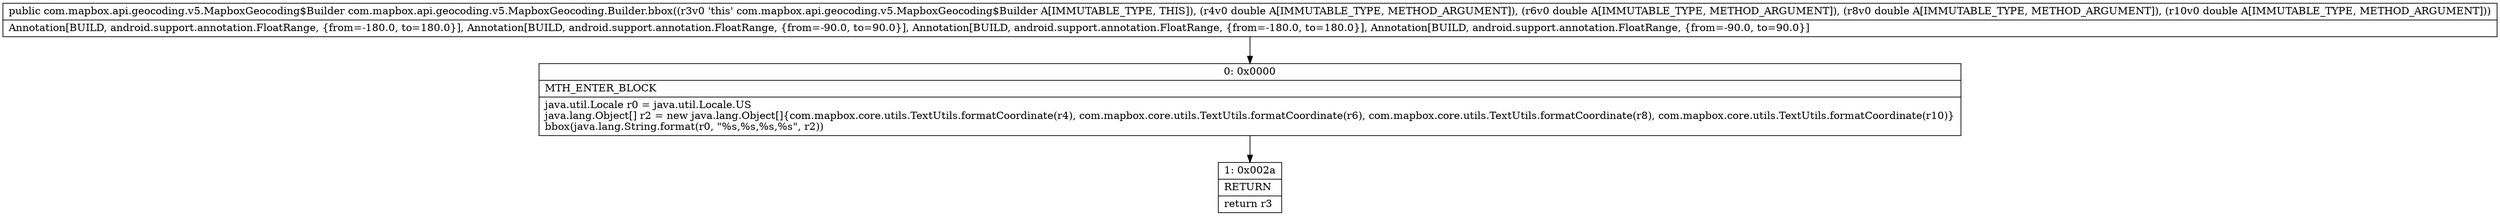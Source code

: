 digraph "CFG forcom.mapbox.api.geocoding.v5.MapboxGeocoding.Builder.bbox(DDDD)Lcom\/mapbox\/api\/geocoding\/v5\/MapboxGeocoding$Builder;" {
Node_0 [shape=record,label="{0\:\ 0x0000|MTH_ENTER_BLOCK\l|java.util.Locale r0 = java.util.Locale.US\ljava.lang.Object[] r2 = new java.lang.Object[]\{com.mapbox.core.utils.TextUtils.formatCoordinate(r4), com.mapbox.core.utils.TextUtils.formatCoordinate(r6), com.mapbox.core.utils.TextUtils.formatCoordinate(r8), com.mapbox.core.utils.TextUtils.formatCoordinate(r10)\}\lbbox(java.lang.String.format(r0, \"%s,%s,%s,%s\", r2))\l}"];
Node_1 [shape=record,label="{1\:\ 0x002a|RETURN\l|return r3\l}"];
MethodNode[shape=record,label="{public com.mapbox.api.geocoding.v5.MapboxGeocoding$Builder com.mapbox.api.geocoding.v5.MapboxGeocoding.Builder.bbox((r3v0 'this' com.mapbox.api.geocoding.v5.MapboxGeocoding$Builder A[IMMUTABLE_TYPE, THIS]), (r4v0 double A[IMMUTABLE_TYPE, METHOD_ARGUMENT]), (r6v0 double A[IMMUTABLE_TYPE, METHOD_ARGUMENT]), (r8v0 double A[IMMUTABLE_TYPE, METHOD_ARGUMENT]), (r10v0 double A[IMMUTABLE_TYPE, METHOD_ARGUMENT]))  | Annotation[BUILD, android.support.annotation.FloatRange, \{from=\-180.0, to=180.0\}], Annotation[BUILD, android.support.annotation.FloatRange, \{from=\-90.0, to=90.0\}], Annotation[BUILD, android.support.annotation.FloatRange, \{from=\-180.0, to=180.0\}], Annotation[BUILD, android.support.annotation.FloatRange, \{from=\-90.0, to=90.0\}]\l}"];
MethodNode -> Node_0;
Node_0 -> Node_1;
}

